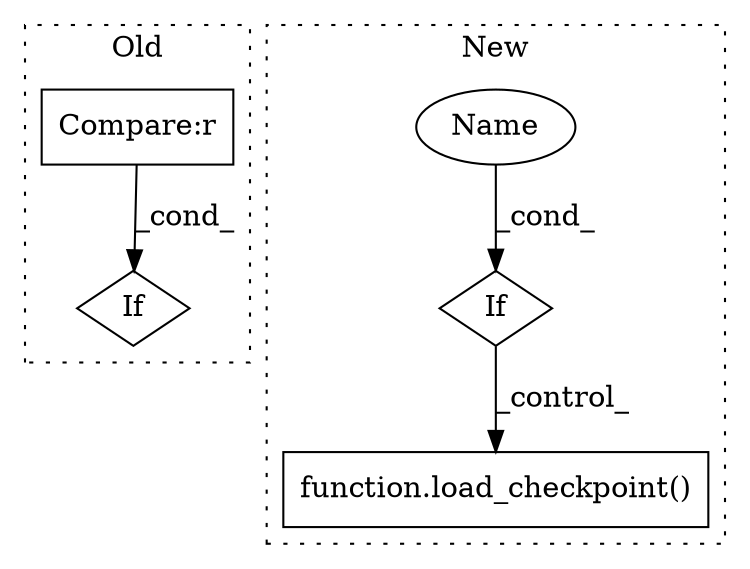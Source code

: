 digraph G {
subgraph cluster0 {
1 [label="If" a="96" s="4648" l="3" shape="diamond"];
5 [label="Compare:r" a="40" s="4651" l="9" shape="box"];
label = "Old";
style="dotted";
}
subgraph cluster1 {
2 [label="function.load_checkpoint()" a="75" s="4870,4965" l="29,11" shape="box"];
3 [label="If" a="96" s="4734" l="3" shape="diamond"];
4 [label="Name" a="87" s="4737" l="17" shape="ellipse"];
label = "New";
style="dotted";
}
3 -> 2 [label="_control_"];
4 -> 3 [label="_cond_"];
5 -> 1 [label="_cond_"];
}